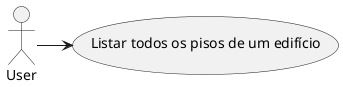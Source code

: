 @startuml
'https://plantuml.com/sequence-diagram

actor User

User -> (Listar todos os pisos de um edifício)
@enduml

